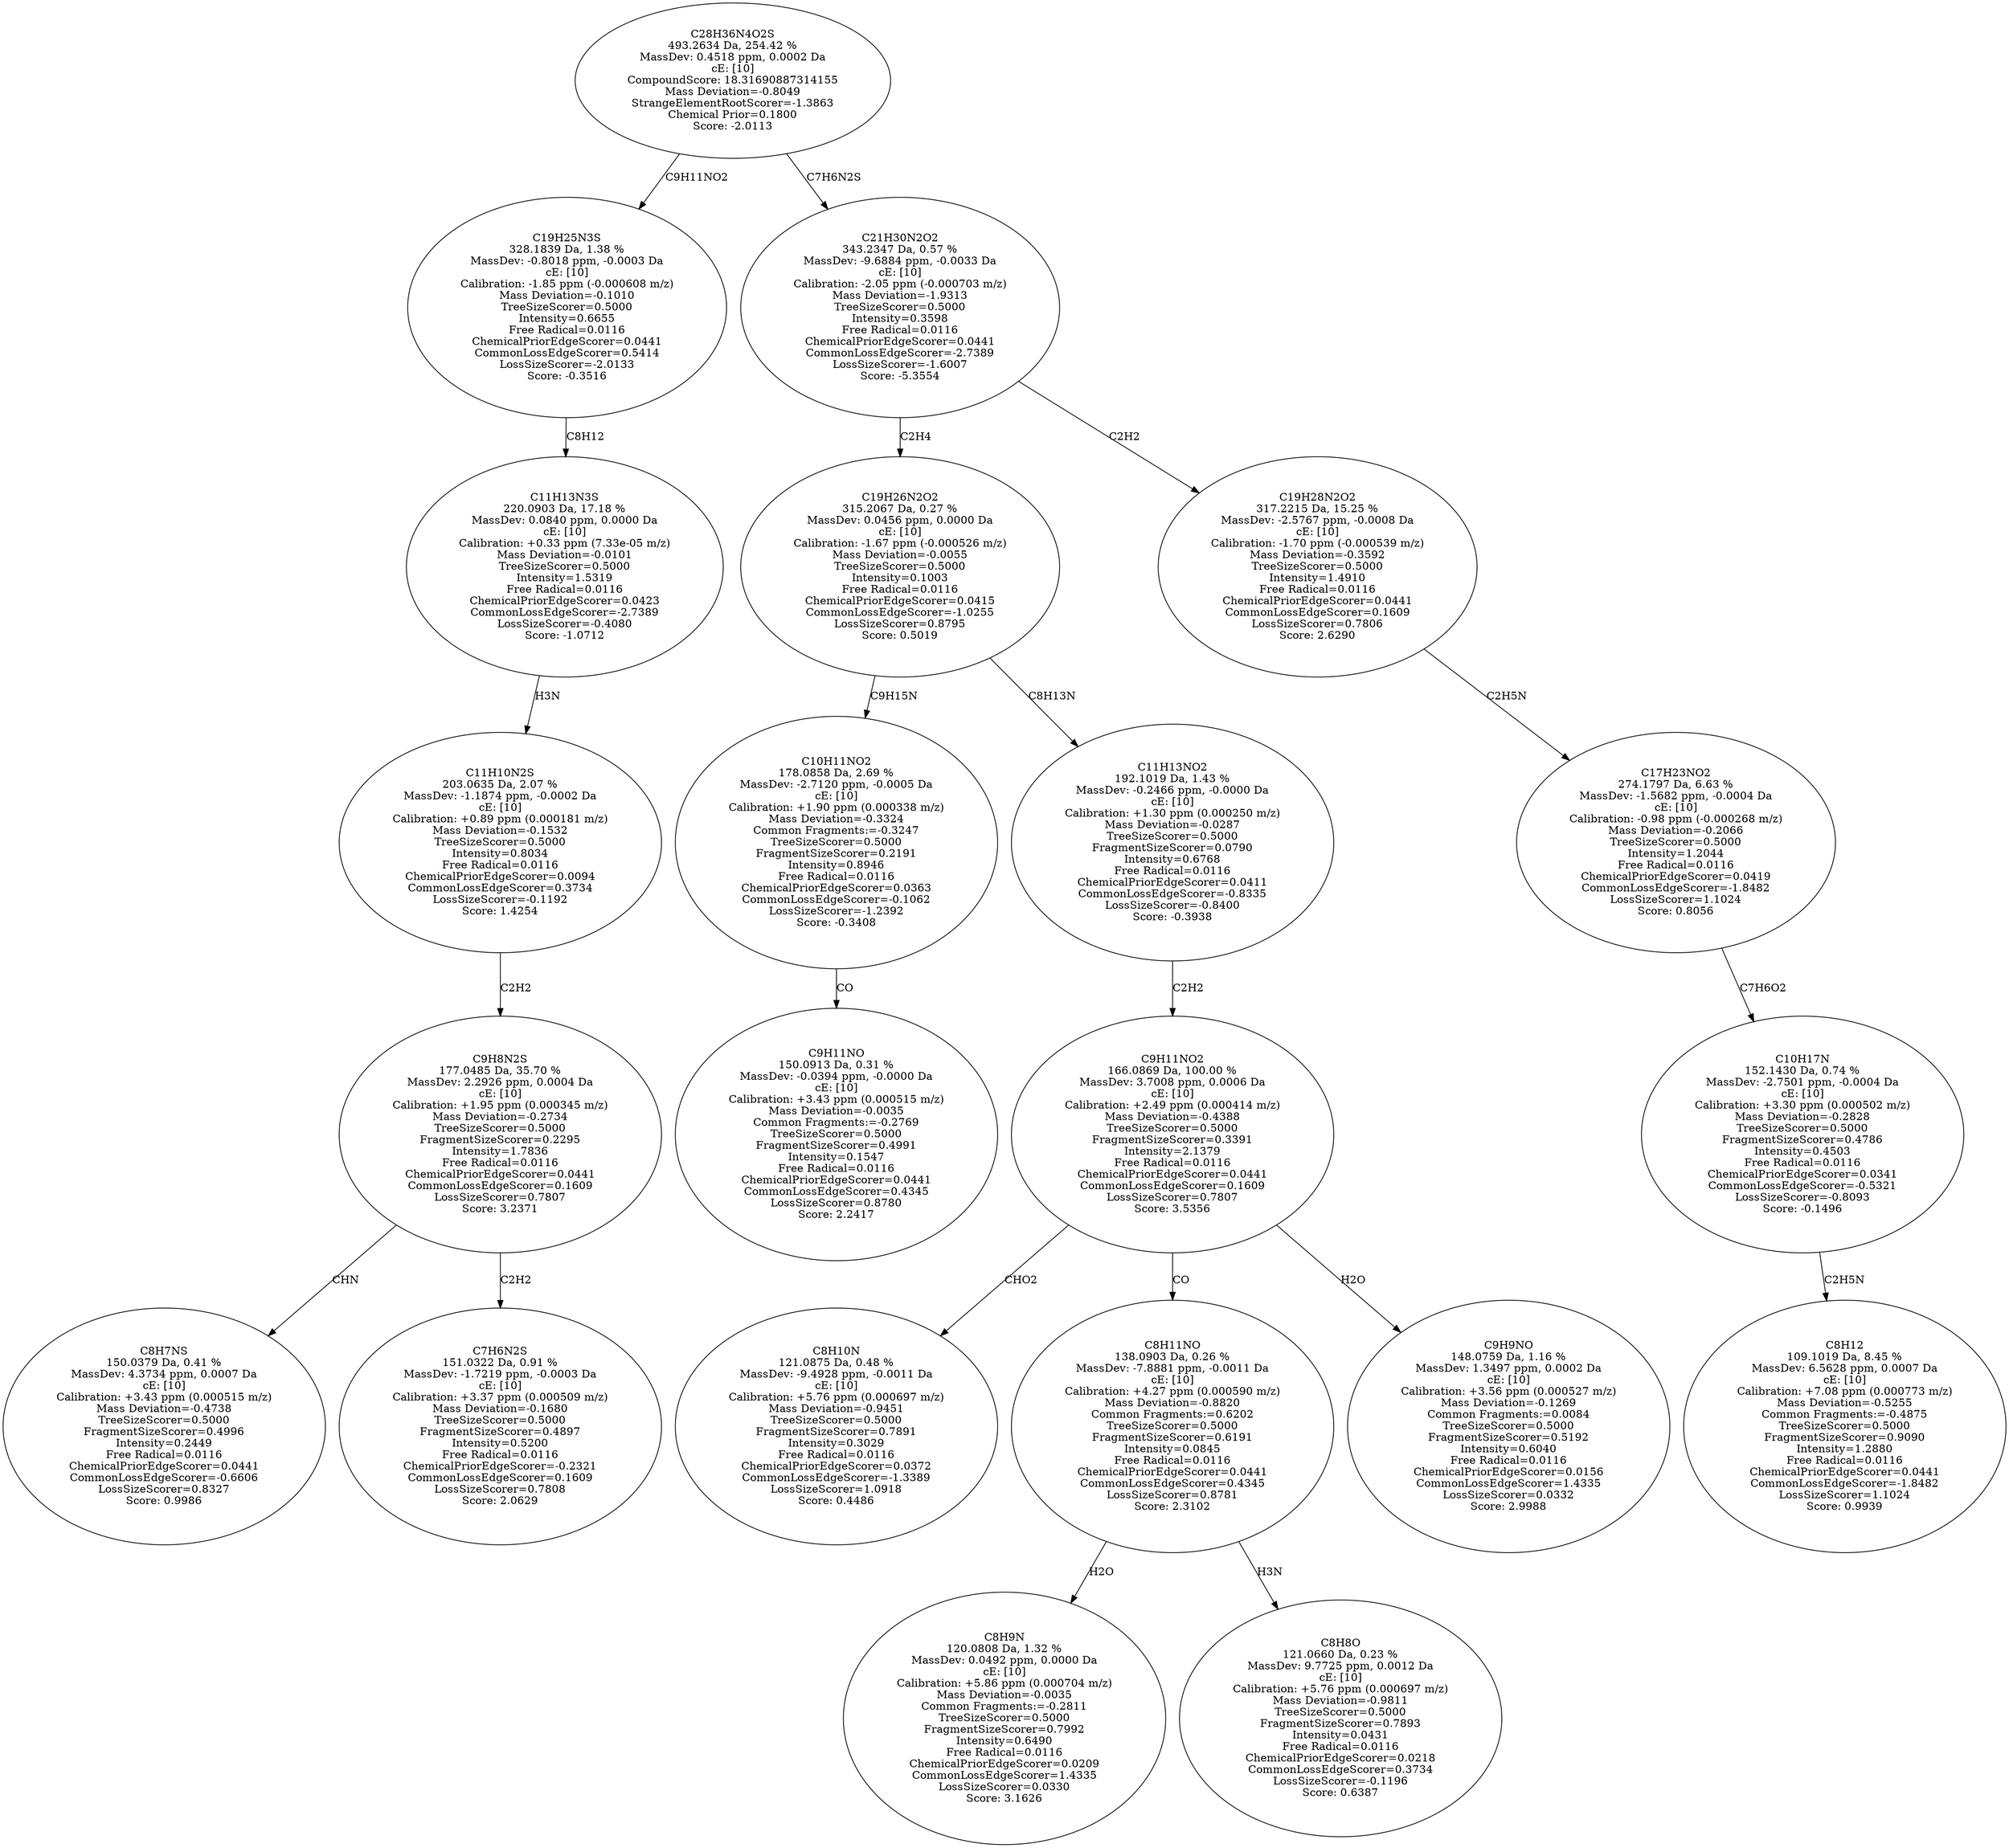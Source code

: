 strict digraph {
v1 [label="C8H7NS\n150.0379 Da, 0.41 %\nMassDev: 4.3734 ppm, 0.0007 Da\ncE: [10]\nCalibration: +3.43 ppm (0.000515 m/z)\nMass Deviation=-0.4738\nTreeSizeScorer=0.5000\nFragmentSizeScorer=0.4996\nIntensity=0.2449\nFree Radical=0.0116\nChemicalPriorEdgeScorer=0.0441\nCommonLossEdgeScorer=-0.6606\nLossSizeScorer=0.8327\nScore: 0.9986"];
v2 [label="C7H6N2S\n151.0322 Da, 0.91 %\nMassDev: -1.7219 ppm, -0.0003 Da\ncE: [10]\nCalibration: +3.37 ppm (0.000509 m/z)\nMass Deviation=-0.1680\nTreeSizeScorer=0.5000\nFragmentSizeScorer=0.4897\nIntensity=0.5200\nFree Radical=0.0116\nChemicalPriorEdgeScorer=-0.2321\nCommonLossEdgeScorer=0.1609\nLossSizeScorer=0.7808\nScore: 2.0629"];
v3 [label="C9H8N2S\n177.0485 Da, 35.70 %\nMassDev: 2.2926 ppm, 0.0004 Da\ncE: [10]\nCalibration: +1.95 ppm (0.000345 m/z)\nMass Deviation=-0.2734\nTreeSizeScorer=0.5000\nFragmentSizeScorer=0.2295\nIntensity=1.7836\nFree Radical=0.0116\nChemicalPriorEdgeScorer=0.0441\nCommonLossEdgeScorer=0.1609\nLossSizeScorer=0.7807\nScore: 3.2371"];
v4 [label="C11H10N2S\n203.0635 Da, 2.07 %\nMassDev: -1.1874 ppm, -0.0002 Da\ncE: [10]\nCalibration: +0.89 ppm (0.000181 m/z)\nMass Deviation=-0.1532\nTreeSizeScorer=0.5000\nIntensity=0.8034\nFree Radical=0.0116\nChemicalPriorEdgeScorer=0.0094\nCommonLossEdgeScorer=0.3734\nLossSizeScorer=-0.1192\nScore: 1.4254"];
v5 [label="C11H13N3S\n220.0903 Da, 17.18 %\nMassDev: 0.0840 ppm, 0.0000 Da\ncE: [10]\nCalibration: +0.33 ppm (7.33e-05 m/z)\nMass Deviation=-0.0101\nTreeSizeScorer=0.5000\nIntensity=1.5319\nFree Radical=0.0116\nChemicalPriorEdgeScorer=0.0423\nCommonLossEdgeScorer=-2.7389\nLossSizeScorer=-0.4080\nScore: -1.0712"];
v6 [label="C19H25N3S\n328.1839 Da, 1.38 %\nMassDev: -0.8018 ppm, -0.0003 Da\ncE: [10]\nCalibration: -1.85 ppm (-0.000608 m/z)\nMass Deviation=-0.1010\nTreeSizeScorer=0.5000\nIntensity=0.6655\nFree Radical=0.0116\nChemicalPriorEdgeScorer=0.0441\nCommonLossEdgeScorer=0.5414\nLossSizeScorer=-2.0133\nScore: -0.3516"];
v7 [label="C9H11NO\n150.0913 Da, 0.31 %\nMassDev: -0.0394 ppm, -0.0000 Da\ncE: [10]\nCalibration: +3.43 ppm (0.000515 m/z)\nMass Deviation=-0.0035\nCommon Fragments:=-0.2769\nTreeSizeScorer=0.5000\nFragmentSizeScorer=0.4991\nIntensity=0.1547\nFree Radical=0.0116\nChemicalPriorEdgeScorer=0.0441\nCommonLossEdgeScorer=0.4345\nLossSizeScorer=0.8780\nScore: 2.2417"];
v8 [label="C10H11NO2\n178.0858 Da, 2.69 %\nMassDev: -2.7120 ppm, -0.0005 Da\ncE: [10]\nCalibration: +1.90 ppm (0.000338 m/z)\nMass Deviation=-0.3324\nCommon Fragments:=-0.3247\nTreeSizeScorer=0.5000\nFragmentSizeScorer=0.2191\nIntensity=0.8946\nFree Radical=0.0116\nChemicalPriorEdgeScorer=0.0363\nCommonLossEdgeScorer=-0.1062\nLossSizeScorer=-1.2392\nScore: -0.3408"];
v9 [label="C8H10N\n121.0875 Da, 0.48 %\nMassDev: -9.4928 ppm, -0.0011 Da\ncE: [10]\nCalibration: +5.76 ppm (0.000697 m/z)\nMass Deviation=-0.9451\nTreeSizeScorer=0.5000\nFragmentSizeScorer=0.7891\nIntensity=0.3029\nFree Radical=0.0116\nChemicalPriorEdgeScorer=0.0372\nCommonLossEdgeScorer=-1.3389\nLossSizeScorer=1.0918\nScore: 0.4486"];
v10 [label="C8H9N\n120.0808 Da, 1.32 %\nMassDev: 0.0492 ppm, 0.0000 Da\ncE: [10]\nCalibration: +5.86 ppm (0.000704 m/z)\nMass Deviation=-0.0035\nCommon Fragments:=-0.2811\nTreeSizeScorer=0.5000\nFragmentSizeScorer=0.7992\nIntensity=0.6490\nFree Radical=0.0116\nChemicalPriorEdgeScorer=0.0209\nCommonLossEdgeScorer=1.4335\nLossSizeScorer=0.0330\nScore: 3.1626"];
v11 [label="C8H8O\n121.0660 Da, 0.23 %\nMassDev: 9.7725 ppm, 0.0012 Da\ncE: [10]\nCalibration: +5.76 ppm (0.000697 m/z)\nMass Deviation=-0.9811\nTreeSizeScorer=0.5000\nFragmentSizeScorer=0.7893\nIntensity=0.0431\nFree Radical=0.0116\nChemicalPriorEdgeScorer=0.0218\nCommonLossEdgeScorer=0.3734\nLossSizeScorer=-0.1196\nScore: 0.6387"];
v12 [label="C8H11NO\n138.0903 Da, 0.26 %\nMassDev: -7.8881 ppm, -0.0011 Da\ncE: [10]\nCalibration: +4.27 ppm (0.000590 m/z)\nMass Deviation=-0.8820\nCommon Fragments:=0.6202\nTreeSizeScorer=0.5000\nFragmentSizeScorer=0.6191\nIntensity=0.0845\nFree Radical=0.0116\nChemicalPriorEdgeScorer=0.0441\nCommonLossEdgeScorer=0.4345\nLossSizeScorer=0.8781\nScore: 2.3102"];
v13 [label="C9H9NO\n148.0759 Da, 1.16 %\nMassDev: 1.3497 ppm, 0.0002 Da\ncE: [10]\nCalibration: +3.56 ppm (0.000527 m/z)\nMass Deviation=-0.1269\nCommon Fragments:=0.0084\nTreeSizeScorer=0.5000\nFragmentSizeScorer=0.5192\nIntensity=0.6040\nFree Radical=0.0116\nChemicalPriorEdgeScorer=0.0156\nCommonLossEdgeScorer=1.4335\nLossSizeScorer=0.0332\nScore: 2.9988"];
v14 [label="C9H11NO2\n166.0869 Da, 100.00 %\nMassDev: 3.7008 ppm, 0.0006 Da\ncE: [10]\nCalibration: +2.49 ppm (0.000414 m/z)\nMass Deviation=-0.4388\nTreeSizeScorer=0.5000\nFragmentSizeScorer=0.3391\nIntensity=2.1379\nFree Radical=0.0116\nChemicalPriorEdgeScorer=0.0441\nCommonLossEdgeScorer=0.1609\nLossSizeScorer=0.7807\nScore: 3.5356"];
v15 [label="C11H13NO2\n192.1019 Da, 1.43 %\nMassDev: -0.2466 ppm, -0.0000 Da\ncE: [10]\nCalibration: +1.30 ppm (0.000250 m/z)\nMass Deviation=-0.0287\nTreeSizeScorer=0.5000\nFragmentSizeScorer=0.0790\nIntensity=0.6768\nFree Radical=0.0116\nChemicalPriorEdgeScorer=0.0411\nCommonLossEdgeScorer=-0.8335\nLossSizeScorer=-0.8400\nScore: -0.3938"];
v16 [label="C19H26N2O2\n315.2067 Da, 0.27 %\nMassDev: 0.0456 ppm, 0.0000 Da\ncE: [10]\nCalibration: -1.67 ppm (-0.000526 m/z)\nMass Deviation=-0.0055\nTreeSizeScorer=0.5000\nIntensity=0.1003\nFree Radical=0.0116\nChemicalPriorEdgeScorer=0.0415\nCommonLossEdgeScorer=-1.0255\nLossSizeScorer=0.8795\nScore: 0.5019"];
v17 [label="C8H12\n109.1019 Da, 8.45 %\nMassDev: 6.5628 ppm, 0.0007 Da\ncE: [10]\nCalibration: +7.08 ppm (0.000773 m/z)\nMass Deviation=-0.5255\nCommon Fragments:=-0.4875\nTreeSizeScorer=0.5000\nFragmentSizeScorer=0.9090\nIntensity=1.2880\nFree Radical=0.0116\nChemicalPriorEdgeScorer=0.0441\nCommonLossEdgeScorer=-1.8482\nLossSizeScorer=1.1024\nScore: 0.9939"];
v18 [label="C10H17N\n152.1430 Da, 0.74 %\nMassDev: -2.7501 ppm, -0.0004 Da\ncE: [10]\nCalibration: +3.30 ppm (0.000502 m/z)\nMass Deviation=-0.2828\nTreeSizeScorer=0.5000\nFragmentSizeScorer=0.4786\nIntensity=0.4503\nFree Radical=0.0116\nChemicalPriorEdgeScorer=0.0341\nCommonLossEdgeScorer=-0.5321\nLossSizeScorer=-0.8093\nScore: -0.1496"];
v19 [label="C17H23NO2\n274.1797 Da, 6.63 %\nMassDev: -1.5682 ppm, -0.0004 Da\ncE: [10]\nCalibration: -0.98 ppm (-0.000268 m/z)\nMass Deviation=-0.2066\nTreeSizeScorer=0.5000\nIntensity=1.2044\nFree Radical=0.0116\nChemicalPriorEdgeScorer=0.0419\nCommonLossEdgeScorer=-1.8482\nLossSizeScorer=1.1024\nScore: 0.8056"];
v20 [label="C19H28N2O2\n317.2215 Da, 15.25 %\nMassDev: -2.5767 ppm, -0.0008 Da\ncE: [10]\nCalibration: -1.70 ppm (-0.000539 m/z)\nMass Deviation=-0.3592\nTreeSizeScorer=0.5000\nIntensity=1.4910\nFree Radical=0.0116\nChemicalPriorEdgeScorer=0.0441\nCommonLossEdgeScorer=0.1609\nLossSizeScorer=0.7806\nScore: 2.6290"];
v21 [label="C21H30N2O2\n343.2347 Da, 0.57 %\nMassDev: -9.6884 ppm, -0.0033 Da\ncE: [10]\nCalibration: -2.05 ppm (-0.000703 m/z)\nMass Deviation=-1.9313\nTreeSizeScorer=0.5000\nIntensity=0.3598\nFree Radical=0.0116\nChemicalPriorEdgeScorer=0.0441\nCommonLossEdgeScorer=-2.7389\nLossSizeScorer=-1.6007\nScore: -5.3554"];
v22 [label="C28H36N4O2S\n493.2634 Da, 254.42 %\nMassDev: 0.4518 ppm, 0.0002 Da\ncE: [10]\nCompoundScore: 18.31690887314155\nMass Deviation=-0.8049\nStrangeElementRootScorer=-1.3863\nChemical Prior=0.1800\nScore: -2.0113"];
v3 -> v1 [label="CHN"];
v3 -> v2 [label="C2H2"];
v4 -> v3 [label="C2H2"];
v5 -> v4 [label="H3N"];
v6 -> v5 [label="C8H12"];
v22 -> v6 [label="C9H11NO2"];
v8 -> v7 [label="CO"];
v16 -> v8 [label="C9H15N"];
v14 -> v9 [label="CHO2"];
v12 -> v10 [label="H2O"];
v12 -> v11 [label="H3N"];
v14 -> v12 [label="CO"];
v14 -> v13 [label="H2O"];
v15 -> v14 [label="C2H2"];
v16 -> v15 [label="C8H13N"];
v21 -> v16 [label="C2H4"];
v18 -> v17 [label="C2H5N"];
v19 -> v18 [label="C7H6O2"];
v20 -> v19 [label="C2H5N"];
v21 -> v20 [label="C2H2"];
v22 -> v21 [label="C7H6N2S"];
}